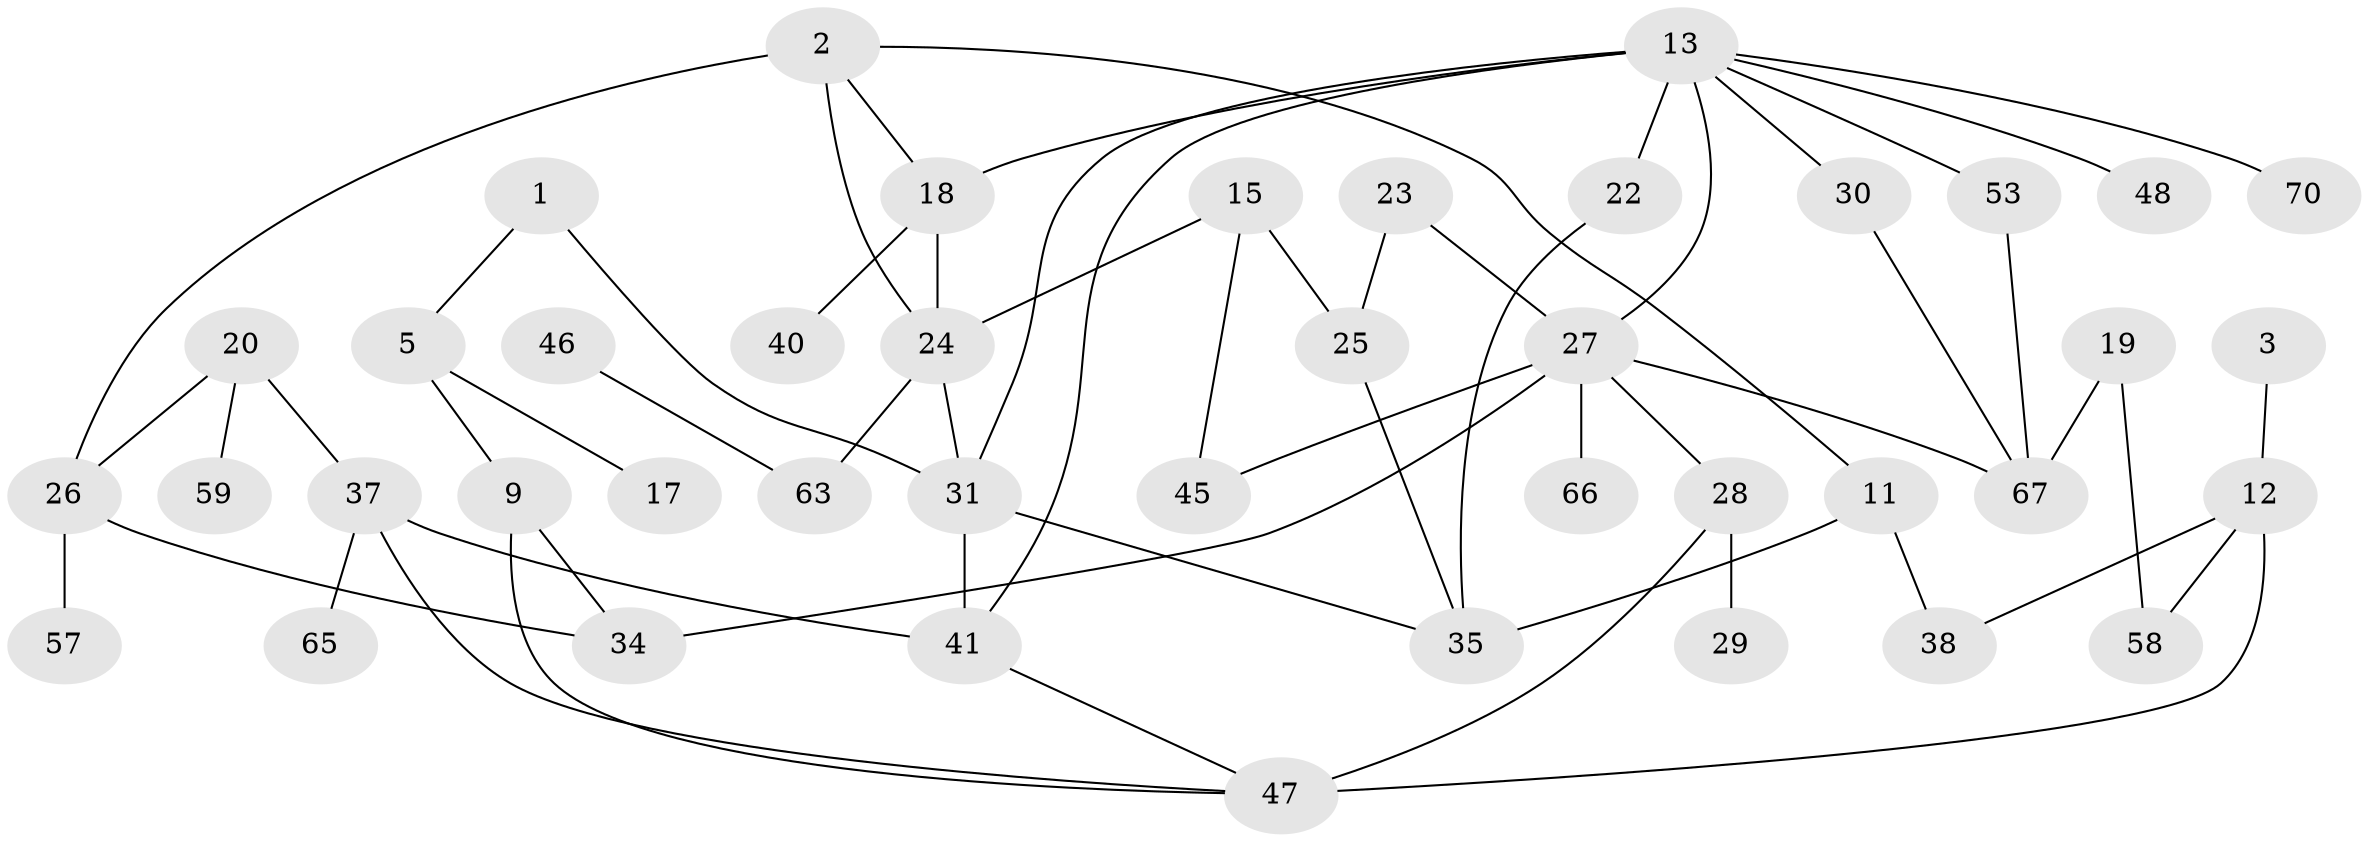 // original degree distribution, {2: 0.2158273381294964, 1: 0.30935251798561153, 0: 0.16546762589928057, 3: 0.17266187050359713, 4: 0.06474820143884892, 6: 0.02158273381294964, 7: 0.014388489208633094, 5: 0.03597122302158273}
// Generated by graph-tools (version 1.1) at 2025/33/03/09/25 02:33:48]
// undirected, 42 vertices, 59 edges
graph export_dot {
graph [start="1"]
  node [color=gray90,style=filled];
  1;
  2;
  3;
  5;
  9;
  11;
  12;
  13;
  15;
  17;
  18;
  19;
  20;
  22;
  23;
  24;
  25;
  26;
  27;
  28;
  29;
  30;
  31;
  34;
  35;
  37;
  38;
  40;
  41;
  45;
  46;
  47;
  48;
  53;
  57;
  58;
  59;
  63;
  65;
  66;
  67;
  70;
  1 -- 5 [weight=2.0];
  1 -- 31 [weight=2.0];
  2 -- 11 [weight=1.0];
  2 -- 18 [weight=1.0];
  2 -- 24 [weight=1.0];
  2 -- 26 [weight=2.0];
  3 -- 12 [weight=1.0];
  5 -- 9 [weight=1.0];
  5 -- 17 [weight=1.0];
  9 -- 34 [weight=1.0];
  9 -- 47 [weight=1.0];
  11 -- 35 [weight=2.0];
  11 -- 38 [weight=1.0];
  12 -- 38 [weight=1.0];
  12 -- 47 [weight=2.0];
  12 -- 58 [weight=1.0];
  13 -- 18 [weight=1.0];
  13 -- 22 [weight=1.0];
  13 -- 27 [weight=1.0];
  13 -- 30 [weight=1.0];
  13 -- 31 [weight=2.0];
  13 -- 41 [weight=1.0];
  13 -- 48 [weight=1.0];
  13 -- 53 [weight=1.0];
  13 -- 70 [weight=1.0];
  15 -- 24 [weight=1.0];
  15 -- 25 [weight=1.0];
  15 -- 45 [weight=1.0];
  18 -- 24 [weight=1.0];
  18 -- 40 [weight=1.0];
  19 -- 58 [weight=1.0];
  19 -- 67 [weight=1.0];
  20 -- 26 [weight=1.0];
  20 -- 37 [weight=2.0];
  20 -- 59 [weight=1.0];
  22 -- 35 [weight=1.0];
  23 -- 25 [weight=1.0];
  23 -- 27 [weight=1.0];
  24 -- 31 [weight=1.0];
  24 -- 63 [weight=1.0];
  25 -- 35 [weight=1.0];
  26 -- 34 [weight=2.0];
  26 -- 57 [weight=1.0];
  27 -- 28 [weight=1.0];
  27 -- 34 [weight=1.0];
  27 -- 45 [weight=1.0];
  27 -- 66 [weight=1.0];
  27 -- 67 [weight=1.0];
  28 -- 29 [weight=1.0];
  28 -- 47 [weight=1.0];
  30 -- 67 [weight=1.0];
  31 -- 35 [weight=1.0];
  31 -- 41 [weight=2.0];
  37 -- 41 [weight=1.0];
  37 -- 47 [weight=1.0];
  37 -- 65 [weight=1.0];
  41 -- 47 [weight=1.0];
  46 -- 63 [weight=1.0];
  53 -- 67 [weight=1.0];
}
